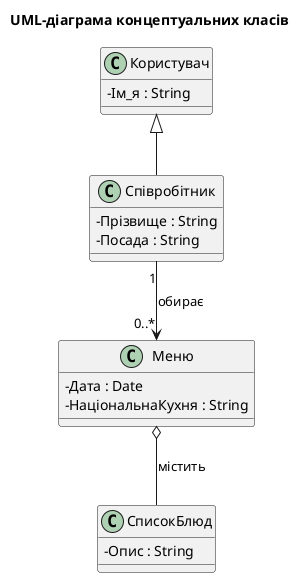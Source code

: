 @startuml
skinparam classAttributeIconSize 0
title UML-діаграма концептуальних класів

' Оголошення класів із псевдонімами для надійності
class "Користувач" as User {
  - Ім_я : String
}

class "Співробітник" as Emp {
  - Прізвище : String
  - Посада : String
}

class "Меню" as Menu {
  - Дата : Date
  - НаціональнаКухня : String
}

class "СписокБлюд" as DishList {
  - Опис : String
}

' Приклад узагальнення (спадкування)
User <|-- Emp

' Асоціація з кратністю (one-to-many)
Emp "1" --> "0..*" Menu : обирає

' Агрегація: Меню «містить» список страв
Menu o-- DishList : містить
@enduml